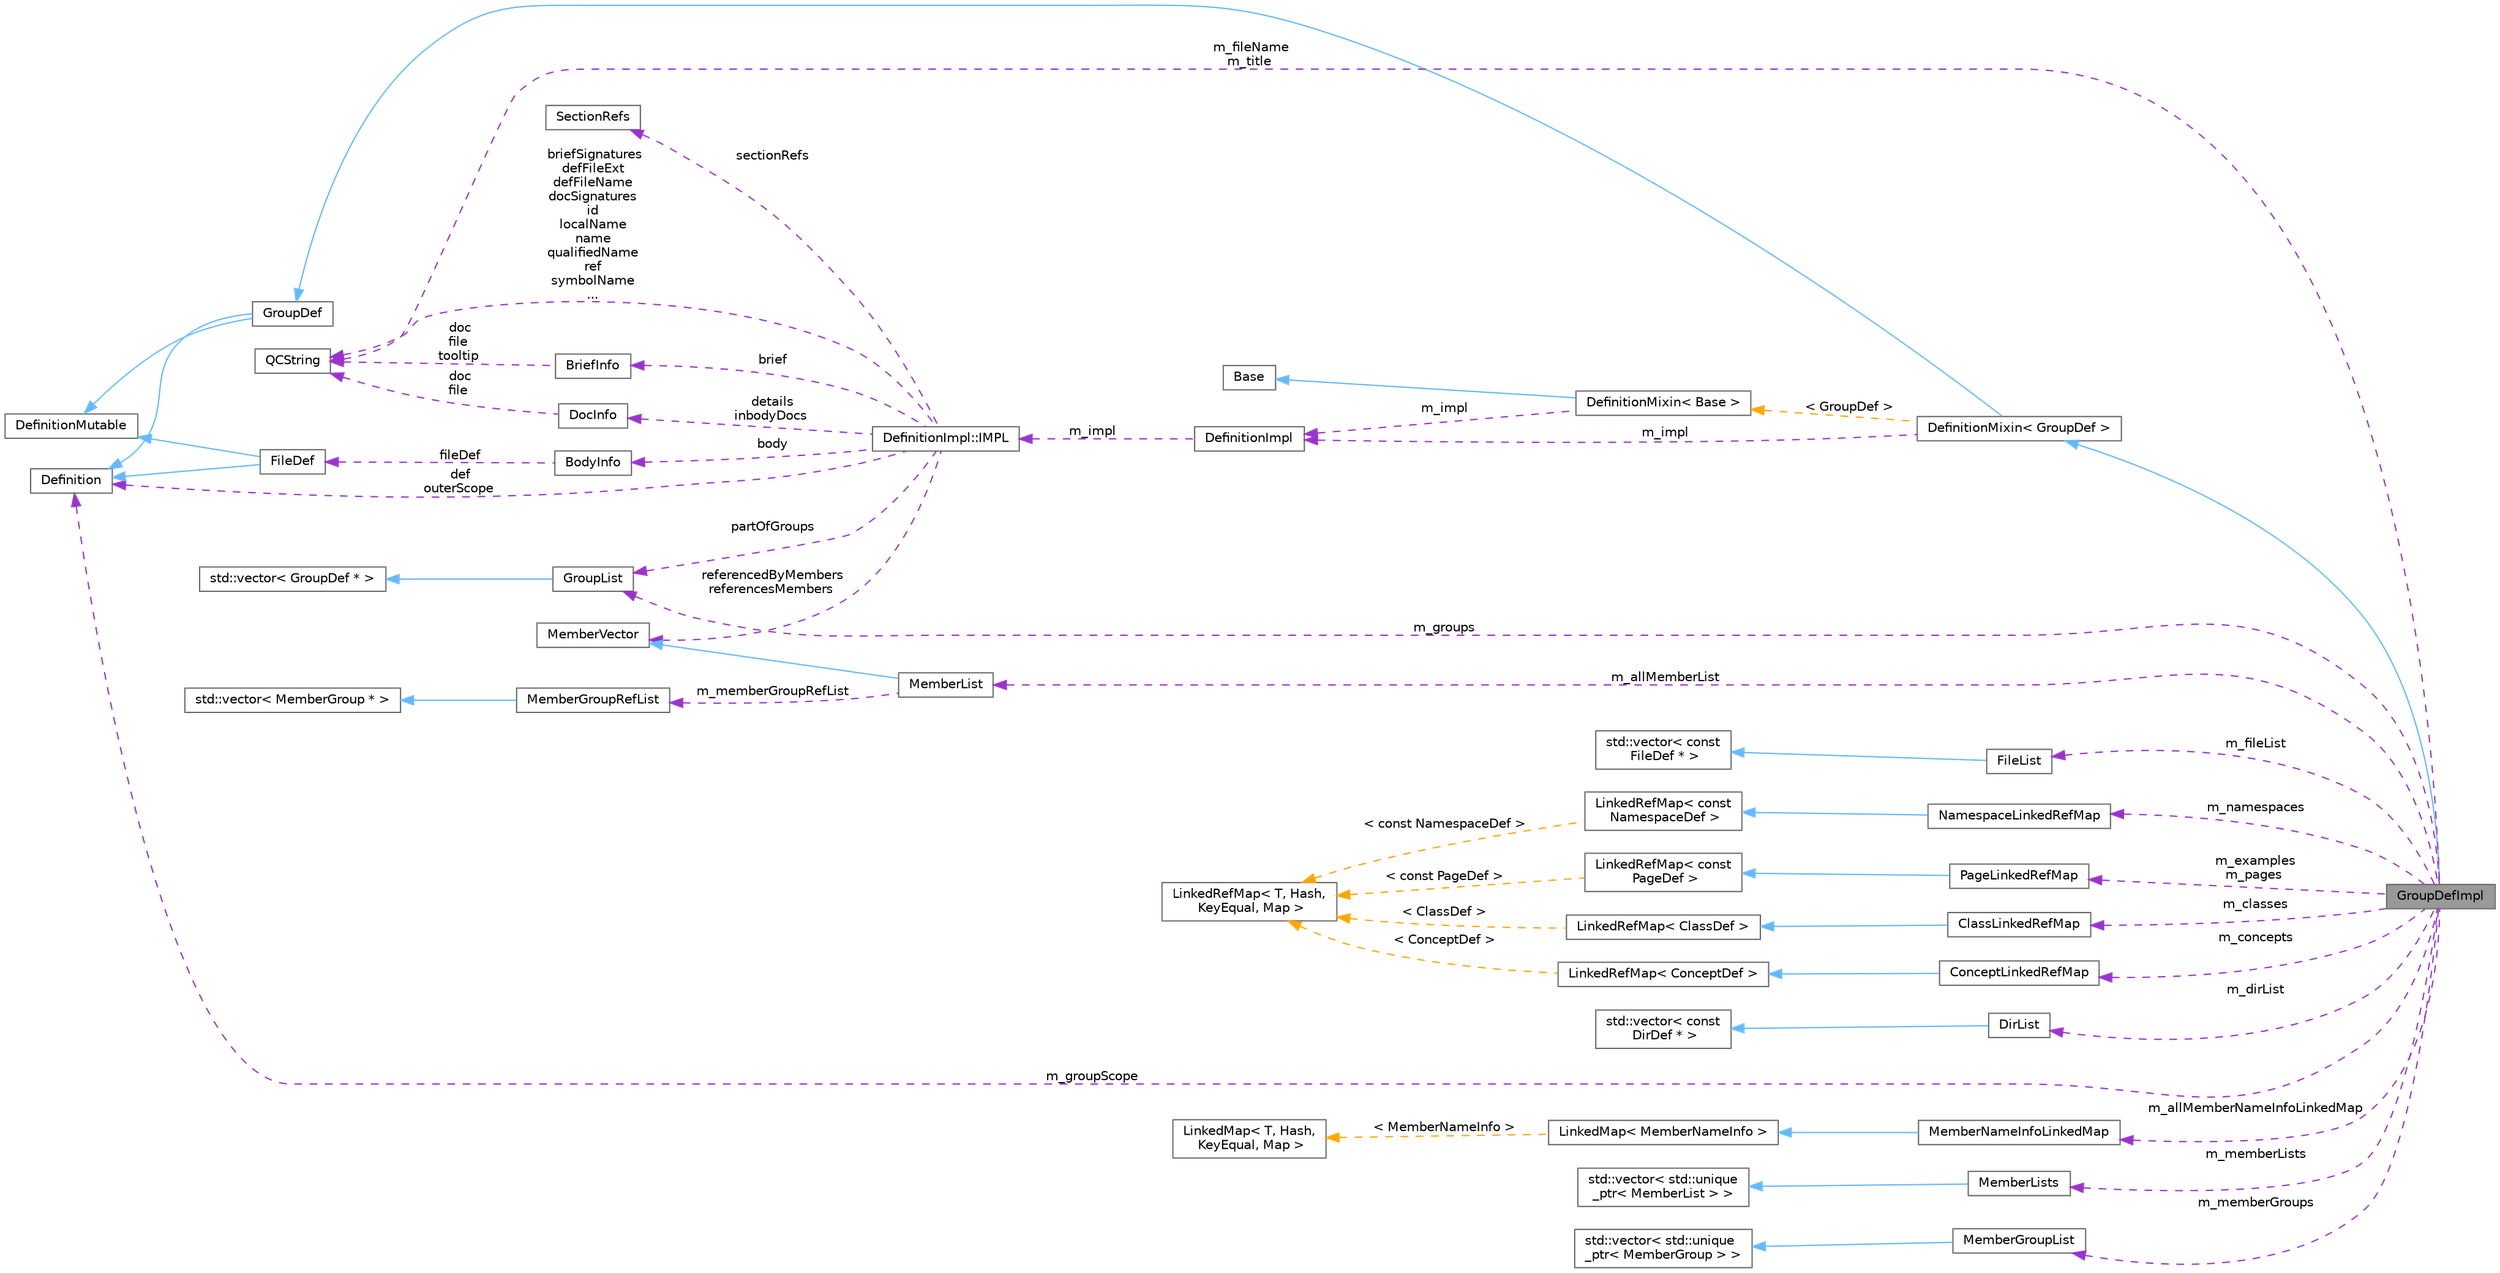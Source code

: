 digraph "GroupDefImpl"
{
 // INTERACTIVE_SVG=YES
 // LATEX_PDF_SIZE
  bgcolor="transparent";
  edge [fontname=Helvetica,fontsize=10,labelfontname=Helvetica,labelfontsize=10];
  node [fontname=Helvetica,fontsize=10,shape=box,height=0.2,width=0.4];
  rankdir="LR";
  Node1 [label="GroupDefImpl",height=0.2,width=0.4,color="gray40", fillcolor="grey60", style="filled", fontcolor="black",tooltip=" "];
  Node2 -> Node1 [dir="back",color="steelblue1",style="solid"];
  Node2 [label="DefinitionMixin\< GroupDef \>",height=0.2,width=0.4,color="gray40", fillcolor="white", style="filled",URL="$dd/d10/class_definition_mixin.html",tooltip=" "];
  Node3 -> Node2 [dir="back",color="steelblue1",style="solid"];
  Node3 [label="GroupDef",height=0.2,width=0.4,color="gray40", fillcolor="white", style="filled",URL="$d8/d09/class_group_def.html",tooltip="A model of a group of symbols."];
  Node4 -> Node3 [dir="back",color="steelblue1",style="solid"];
  Node4 [label="DefinitionMutable",height=0.2,width=0.4,color="gray40", fillcolor="white", style="filled",URL="$d0/d46/class_definition_mutable.html",tooltip=" "];
  Node5 -> Node3 [dir="back",color="steelblue1",style="solid"];
  Node5 [label="Definition",height=0.2,width=0.4,color="gray40", fillcolor="white", style="filled",URL="$d5/dcc/class_definition.html",tooltip="The common base class of all entity definitions found in the sources."];
  Node6 -> Node2 [dir="back",color="darkorchid3",style="dashed",label=" m_impl" ];
  Node6 [label="DefinitionImpl",height=0.2,width=0.4,color="gray40", fillcolor="white", style="filled",URL="$d3/ddf/class_definition_impl.html",tooltip=" "];
  Node7 -> Node6 [dir="back",color="darkorchid3",style="dashed",label=" m_impl" ];
  Node7 [label="DefinitionImpl::IMPL",height=0.2,width=0.4,color="gray40", fillcolor="white", style="filled",URL="$dd/d50/class_definition_impl_1_1_i_m_p_l.html",tooltip="Private data associated with a Symbol DefinitionImpl object."];
  Node5 -> Node7 [dir="back",color="darkorchid3",style="dashed",label=" def\nouterScope" ];
  Node8 -> Node7 [dir="back",color="darkorchid3",style="dashed",label=" sectionRefs" ];
  Node8 [label="SectionRefs",height=0.2,width=0.4,color="gray40", fillcolor="white", style="filled",URL="$d1/df9/class_section_refs.html",tooltip="class that represents a list of constant references to sections."];
  Node9 -> Node7 [dir="back",color="darkorchid3",style="dashed",label=" partOfGroups" ];
  Node9 [label="GroupList",height=0.2,width=0.4,color="gray40", fillcolor="white", style="filled",URL="$d3/d3b/class_group_list.html",tooltip=" "];
  Node10 -> Node9 [dir="back",color="steelblue1",style="solid"];
  Node10 [label="std::vector\< GroupDef * \>",height=0.2,width=0.4,color="gray40", fillcolor="white", style="filled",tooltip=" "];
  Node11 -> Node7 [dir="back",color="darkorchid3",style="dashed",label=" details\ninbodyDocs" ];
  Node11 [label="DocInfo",height=0.2,width=0.4,color="gray40", fillcolor="white", style="filled",URL="$d7/dd5/struct_doc_info.html",tooltip="Data associated with a detailed description."];
  Node12 -> Node11 [dir="back",color="darkorchid3",style="dashed",label=" doc\nfile" ];
  Node12 [label="QCString",height=0.2,width=0.4,color="gray40", fillcolor="white", style="filled",URL="$d9/d45/class_q_c_string.html",tooltip="This is an alternative implementation of QCString."];
  Node13 -> Node7 [dir="back",color="darkorchid3",style="dashed",label=" brief" ];
  Node13 [label="BriefInfo",height=0.2,width=0.4,color="gray40", fillcolor="white", style="filled",URL="$d0/da7/struct_brief_info.html",tooltip="Data associated with a brief description."];
  Node12 -> Node13 [dir="back",color="darkorchid3",style="dashed",label=" doc\nfile\ntooltip" ];
  Node14 -> Node7 [dir="back",color="darkorchid3",style="dashed",label=" body" ];
  Node14 [label="BodyInfo",height=0.2,width=0.4,color="gray40", fillcolor="white", style="filled",URL="$db/dab/struct_body_info.html",tooltip="Data associated with description found in the body."];
  Node15 -> Node14 [dir="back",color="darkorchid3",style="dashed",label=" fileDef" ];
  Node15 [label="FileDef",height=0.2,width=0.4,color="gray40", fillcolor="white", style="filled",URL="$de/db0/class_file_def.html",tooltip="A model of a file symbol."];
  Node4 -> Node15 [dir="back",color="steelblue1",style="solid"];
  Node5 -> Node15 [dir="back",color="steelblue1",style="solid"];
  Node12 -> Node7 [dir="back",color="darkorchid3",style="dashed",label=" briefSignatures\ndefFileExt\ndefFileName\ndocSignatures\nid\nlocalName\nname\nqualifiedName\nref\nsymbolName\n..." ];
  Node16 -> Node7 [dir="back",color="darkorchid3",style="dashed",label=" referencedByMembers\nreferencesMembers" ];
  Node16 [label="MemberVector",height=0.2,width=0.4,color="gray40", fillcolor="white", style="filled",URL="$d1/d7d/class_member_vector.html",tooltip="A vector of MemberDef object."];
  Node17 -> Node2 [dir="back",color="orange",style="dashed",label=" \< GroupDef \>" ];
  Node17 [label="DefinitionMixin\< Base \>",height=0.2,width=0.4,color="gray40", fillcolor="white", style="filled",URL="$dd/d10/class_definition_mixin.html",tooltip=" "];
  Node18 -> Node17 [dir="back",color="steelblue1",style="solid"];
  Node18 [label="Base",height=0.2,width=0.4,color="gray40", fillcolor="white", style="filled",tooltip=" "];
  Node6 -> Node17 [dir="back",color="darkorchid3",style="dashed",label=" m_impl" ];
  Node12 -> Node1 [dir="back",color="darkorchid3",style="dashed",label=" m_fileName\nm_title" ];
  Node19 -> Node1 [dir="back",color="darkorchid3",style="dashed",label=" m_fileList" ];
  Node19 [label="FileList",height=0.2,width=0.4,color="gray40", fillcolor="white", style="filled",URL="$d0/d18/class_file_list.html",tooltip=" "];
  Node20 -> Node19 [dir="back",color="steelblue1",style="solid"];
  Node20 [label="std::vector\< const\l FileDef * \>",height=0.2,width=0.4,color="gray40", fillcolor="white", style="filled",tooltip=" "];
  Node21 -> Node1 [dir="back",color="darkorchid3",style="dashed",label=" m_classes" ];
  Node21 [label="ClassLinkedRefMap",height=0.2,width=0.4,color="gray40", fillcolor="white", style="filled",URL="$da/d08/class_class_linked_ref_map.html",tooltip=" "];
  Node22 -> Node21 [dir="back",color="steelblue1",style="solid"];
  Node22 [label="LinkedRefMap\< ClassDef \>",height=0.2,width=0.4,color="gray40", fillcolor="white", style="filled",URL="$d2/db7/class_linked_ref_map.html",tooltip=" "];
  Node23 -> Node22 [dir="back",color="orange",style="dashed",label=" \< ClassDef \>" ];
  Node23 [label="LinkedRefMap\< T, Hash,\l KeyEqual, Map \>",height=0.2,width=0.4,color="gray40", fillcolor="white", style="filled",URL="$d2/db7/class_linked_ref_map.html",tooltip="Container class representing a vector of objects with keys."];
  Node24 -> Node1 [dir="back",color="darkorchid3",style="dashed",label=" m_concepts" ];
  Node24 [label="ConceptLinkedRefMap",height=0.2,width=0.4,color="gray40", fillcolor="white", style="filled",URL="$d4/daa/class_concept_linked_ref_map.html",tooltip=" "];
  Node25 -> Node24 [dir="back",color="steelblue1",style="solid"];
  Node25 [label="LinkedRefMap\< ConceptDef \>",height=0.2,width=0.4,color="gray40", fillcolor="white", style="filled",URL="$d2/db7/class_linked_ref_map.html",tooltip=" "];
  Node23 -> Node25 [dir="back",color="orange",style="dashed",label=" \< ConceptDef \>" ];
  Node26 -> Node1 [dir="back",color="darkorchid3",style="dashed",label=" m_namespaces" ];
  Node26 [label="NamespaceLinkedRefMap",height=0.2,width=0.4,color="gray40", fillcolor="white", style="filled",URL="$da/df0/class_namespace_linked_ref_map.html",tooltip=" "];
  Node27 -> Node26 [dir="back",color="steelblue1",style="solid"];
  Node27 [label="LinkedRefMap\< const\l NamespaceDef \>",height=0.2,width=0.4,color="gray40", fillcolor="white", style="filled",URL="$d2/db7/class_linked_ref_map.html",tooltip=" "];
  Node23 -> Node27 [dir="back",color="orange",style="dashed",label=" \< const NamespaceDef \>" ];
  Node9 -> Node1 [dir="back",color="darkorchid3",style="dashed",label=" m_groups" ];
  Node28 -> Node1 [dir="back",color="darkorchid3",style="dashed",label=" m_examples\nm_pages" ];
  Node28 [label="PageLinkedRefMap",height=0.2,width=0.4,color="gray40", fillcolor="white", style="filled",URL="$d9/de6/class_page_linked_ref_map.html",tooltip=" "];
  Node29 -> Node28 [dir="back",color="steelblue1",style="solid"];
  Node29 [label="LinkedRefMap\< const\l PageDef \>",height=0.2,width=0.4,color="gray40", fillcolor="white", style="filled",URL="$d2/db7/class_linked_ref_map.html",tooltip=" "];
  Node23 -> Node29 [dir="back",color="orange",style="dashed",label=" \< const PageDef \>" ];
  Node30 -> Node1 [dir="back",color="darkorchid3",style="dashed",label=" m_dirList" ];
  Node30 [label="DirList",height=0.2,width=0.4,color="gray40", fillcolor="white", style="filled",URL="$dc/d2a/class_dir_list.html",tooltip="A list of directories."];
  Node31 -> Node30 [dir="back",color="steelblue1",style="solid"];
  Node31 [label="std::vector\< const\l DirDef * \>",height=0.2,width=0.4,color="gray40", fillcolor="white", style="filled",tooltip=" "];
  Node32 -> Node1 [dir="back",color="darkorchid3",style="dashed",label=" m_allMemberList" ];
  Node32 [label="MemberList",height=0.2,width=0.4,color="gray40", fillcolor="white", style="filled",URL="$dd/d13/class_member_list.html",tooltip="A list of MemberDef objects as shown in documentation sections."];
  Node16 -> Node32 [dir="back",color="steelblue1",style="solid"];
  Node33 -> Node32 [dir="back",color="darkorchid3",style="dashed",label=" m_memberGroupRefList" ];
  Node33 [label="MemberGroupRefList",height=0.2,width=0.4,color="gray40", fillcolor="white", style="filled",URL="$d4/d15/class_member_group_ref_list.html",tooltip=" "];
  Node34 -> Node33 [dir="back",color="steelblue1",style="solid"];
  Node34 [label="std::vector\< MemberGroup * \>",height=0.2,width=0.4,color="gray40", fillcolor="white", style="filled",tooltip=" "];
  Node35 -> Node1 [dir="back",color="darkorchid3",style="dashed",label=" m_allMemberNameInfoLinkedMap" ];
  Node35 [label="MemberNameInfoLinkedMap",height=0.2,width=0.4,color="gray40", fillcolor="white", style="filled",URL="$de/d04/class_member_name_info_linked_map.html",tooltip=" "];
  Node36 -> Node35 [dir="back",color="steelblue1",style="solid"];
  Node36 [label="LinkedMap\< MemberNameInfo \>",height=0.2,width=0.4,color="gray40", fillcolor="white", style="filled",URL="$d0/d2c/class_linked_map.html",tooltip=" "];
  Node37 -> Node36 [dir="back",color="orange",style="dashed",label=" \< MemberNameInfo \>" ];
  Node37 [label="LinkedMap\< T, Hash,\l KeyEqual, Map \>",height=0.2,width=0.4,color="gray40", fillcolor="white", style="filled",URL="$d0/d2c/class_linked_map.html",tooltip="Container class representing a vector of objects with keys."];
  Node5 -> Node1 [dir="back",color="darkorchid3",style="dashed",label=" m_groupScope" ];
  Node38 -> Node1 [dir="back",color="darkorchid3",style="dashed",label=" m_memberLists" ];
  Node38 [label="MemberLists",height=0.2,width=0.4,color="gray40", fillcolor="white", style="filled",URL="$dd/d5a/class_member_lists.html",tooltip=" "];
  Node39 -> Node38 [dir="back",color="steelblue1",style="solid"];
  Node39 [label="std::vector\< std::unique\l_ptr\< MemberList \> \>",height=0.2,width=0.4,color="gray40", fillcolor="white", style="filled",tooltip=" "];
  Node40 -> Node1 [dir="back",color="darkorchid3",style="dashed",label=" m_memberGroups" ];
  Node40 [label="MemberGroupList",height=0.2,width=0.4,color="gray40", fillcolor="white", style="filled",URL="$df/d11/class_member_group_list.html",tooltip=" "];
  Node41 -> Node40 [dir="back",color="steelblue1",style="solid"];
  Node41 [label="std::vector\< std::unique\l_ptr\< MemberGroup \> \>",height=0.2,width=0.4,color="gray40", fillcolor="white", style="filled",tooltip=" "];
}
